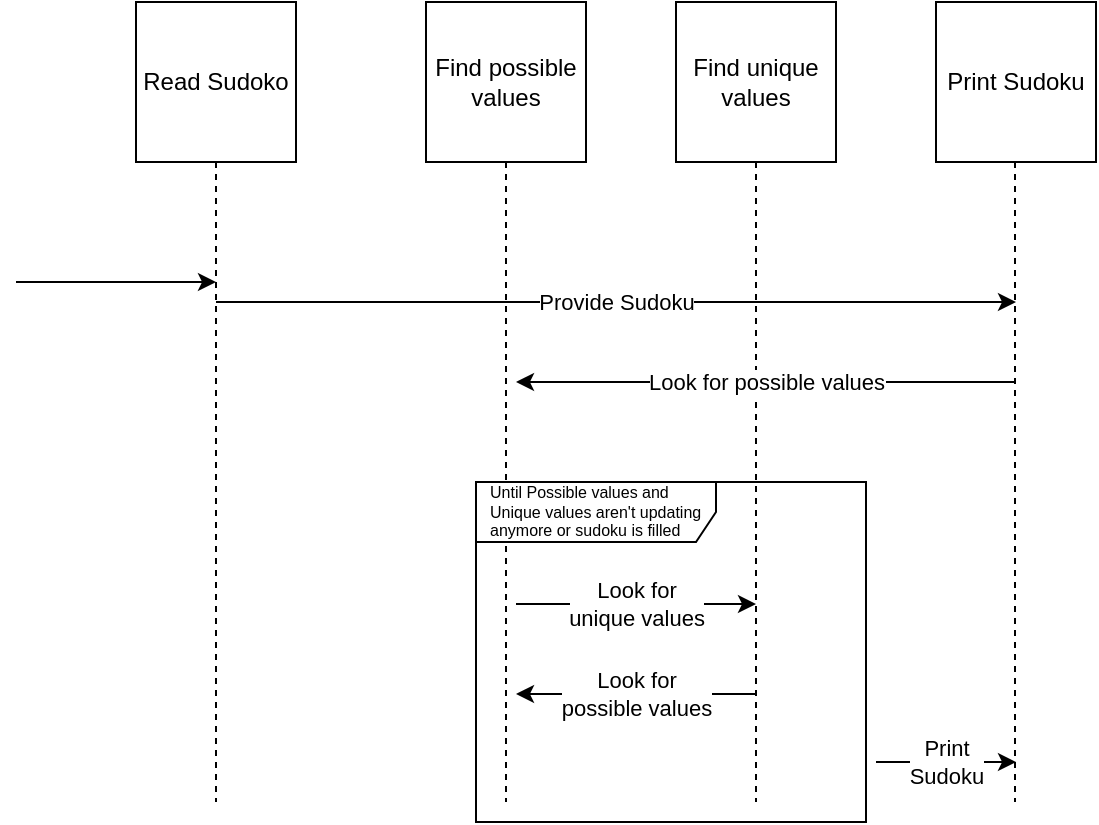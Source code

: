 <mxfile>
    <diagram id="M_svunSsmAawCZvGypJC" name="Page-1">
        <mxGraphModel dx="685" dy="607" grid="1" gridSize="10" guides="1" tooltips="1" connect="1" arrows="1" fold="1" page="1" pageScale="1" pageWidth="850" pageHeight="1100" math="0" shadow="0">
            <root>
                <mxCell id="0"/>
                <mxCell id="1" parent="0"/>
                <mxCell id="94" style="edgeStyle=none;rounded=0;orthogonalLoop=1;jettySize=auto;html=1;exitX=0.5;exitY=1;exitDx=0;exitDy=0;dashed=1;endArrow=none;endFill=0;" edge="1" parent="1" source="90">
                    <mxGeometry relative="1" as="geometry">
                        <mxPoint x="250" y="480" as="targetPoint"/>
                    </mxGeometry>
                </mxCell>
                <mxCell id="90" value="Read Sudoko" style="whiteSpace=wrap;html=1;aspect=fixed;" vertex="1" parent="1">
                    <mxGeometry x="210" y="80" width="80" height="80" as="geometry"/>
                </mxCell>
                <mxCell id="91" value="Find possible values" style="whiteSpace=wrap;html=1;aspect=fixed;" vertex="1" parent="1">
                    <mxGeometry x="355" y="80" width="80" height="80" as="geometry"/>
                </mxCell>
                <mxCell id="99" value="Provide Sudoku" style="edgeStyle=none;rounded=0;orthogonalLoop=1;jettySize=auto;html=1;endArrow=classic;endFill=1;" edge="1" parent="1">
                    <mxGeometry relative="1" as="geometry">
                        <mxPoint x="650" y="230" as="targetPoint"/>
                        <mxPoint x="250" y="230" as="sourcePoint"/>
                    </mxGeometry>
                </mxCell>
                <mxCell id="93" value="Print Sudoku" style="whiteSpace=wrap;html=1;aspect=fixed;" vertex="1" parent="1">
                    <mxGeometry x="610" y="80" width="80" height="80" as="geometry"/>
                </mxCell>
                <mxCell id="97" value="" style="endArrow=classic;html=1;" edge="1" parent="1">
                    <mxGeometry width="50" height="50" relative="1" as="geometry">
                        <mxPoint x="150" y="220" as="sourcePoint"/>
                        <mxPoint x="250" y="220" as="targetPoint"/>
                    </mxGeometry>
                </mxCell>
                <mxCell id="98" style="edgeStyle=none;rounded=0;orthogonalLoop=1;jettySize=auto;html=1;exitX=0.5;exitY=1;exitDx=0;exitDy=0;dashed=1;endArrow=none;endFill=0;" edge="1" parent="1" source="91">
                    <mxGeometry relative="1" as="geometry">
                        <mxPoint x="394.5" y="190" as="sourcePoint"/>
                        <mxPoint x="395" y="480" as="targetPoint"/>
                    </mxGeometry>
                </mxCell>
                <mxCell id="102" value="Until Possible values and Unique values aren't updating anymore or sudoku is filled" style="shape=umlFrame;whiteSpace=wrap;html=1;width=120;height=30;boundedLbl=1;verticalAlign=middle;align=left;spacingLeft=5;fontSize=8;" vertex="1" parent="1">
                    <mxGeometry x="380" y="320" width="195" height="170" as="geometry"/>
                </mxCell>
                <mxCell id="103" value="Find unique values" style="whiteSpace=wrap;html=1;aspect=fixed;" vertex="1" parent="1">
                    <mxGeometry x="480" y="80" width="80" height="80" as="geometry"/>
                </mxCell>
                <mxCell id="104" style="edgeStyle=none;rounded=0;orthogonalLoop=1;jettySize=auto;html=1;exitX=0.5;exitY=1;exitDx=0;exitDy=0;dashed=1;endArrow=none;endFill=0;" edge="1" parent="1">
                    <mxGeometry relative="1" as="geometry">
                        <mxPoint x="520" y="160" as="sourcePoint"/>
                        <mxPoint x="520" y="480" as="targetPoint"/>
                    </mxGeometry>
                </mxCell>
                <mxCell id="105" style="edgeStyle=none;rounded=0;orthogonalLoop=1;jettySize=auto;html=1;exitX=0.5;exitY=1;exitDx=0;exitDy=0;dashed=1;endArrow=none;endFill=0;" edge="1" parent="1">
                    <mxGeometry relative="1" as="geometry">
                        <mxPoint x="649.5" y="160" as="sourcePoint"/>
                        <mxPoint x="649.5" y="480" as="targetPoint"/>
                    </mxGeometry>
                </mxCell>
                <mxCell id="106" value="Look for possible values" style="edgeStyle=none;rounded=0;orthogonalLoop=1;jettySize=auto;html=1;endArrow=classic;endFill=1;" edge="1" parent="1">
                    <mxGeometry relative="1" as="geometry">
                        <mxPoint x="400" y="270" as="targetPoint"/>
                        <mxPoint x="650" y="270" as="sourcePoint"/>
                    </mxGeometry>
                </mxCell>
                <mxCell id="107" value="Look for &lt;br&gt;unique values" style="edgeStyle=none;rounded=0;orthogonalLoop=1;jettySize=auto;html=1;endArrow=classic;endFill=1;" edge="1" parent="1">
                    <mxGeometry relative="1" as="geometry">
                        <mxPoint x="520" y="381" as="targetPoint"/>
                        <mxPoint x="400" y="381" as="sourcePoint"/>
                    </mxGeometry>
                </mxCell>
                <mxCell id="108" value="Look for &lt;br&gt;possible values" style="edgeStyle=none;rounded=0;orthogonalLoop=1;jettySize=auto;html=1;endArrow=classic;endFill=1;" edge="1" parent="1">
                    <mxGeometry relative="1" as="geometry">
                        <mxPoint x="400" y="426" as="targetPoint"/>
                        <mxPoint x="520" y="426" as="sourcePoint"/>
                    </mxGeometry>
                </mxCell>
                <mxCell id="109" value="Print &lt;br&gt;Sudoku" style="edgeStyle=none;rounded=0;orthogonalLoop=1;jettySize=auto;html=1;endArrow=classic;endFill=1;" edge="1" parent="1">
                    <mxGeometry relative="1" as="geometry">
                        <mxPoint x="650" y="460" as="targetPoint"/>
                        <mxPoint x="580" y="460" as="sourcePoint"/>
                    </mxGeometry>
                </mxCell>
            </root>
        </mxGraphModel>
    </diagram>
</mxfile>
